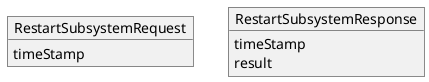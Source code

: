 @startuml

object RestartSubsystemRequest
RestartSubsystemRequest : timeStamp

object RestartSubsystemResponse
RestartSubsystemResponse : timeStamp
RestartSubsystemResponse : result

@enduml